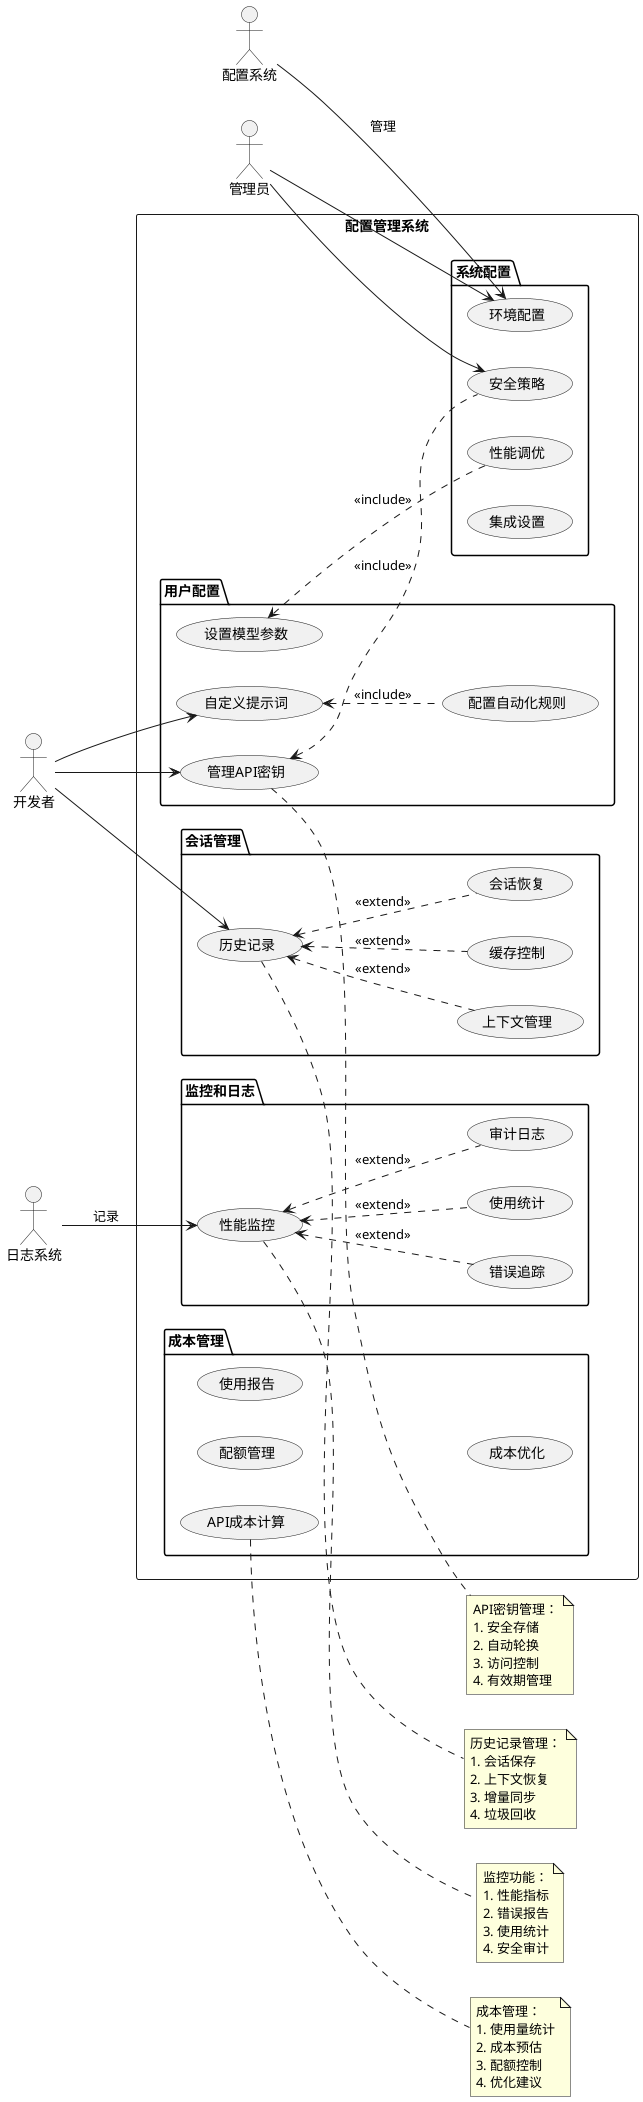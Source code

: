 @startuml

' Configuration and Management Use Case Diagram
' Requirements mapping:
' - src/shared/**/*.ts
' - src/utils/**/*.ts

left to right direction

' Actors
actor "开发者" as Developer
actor "管理员" as Admin
actor "配置系统" as Config
actor "日志系统" as Logger

rectangle "配置管理系统" {
    package "用户配置" {
        usecase "管理API密钥" as ManageKeys
        usecase "设置模型参数" as SetModel
        usecase "自定义提示词" as CustomPrompt
        usecase "配置自动化规则" as AutoRules
    }

    package "系统配置" {
        usecase "环境配置" as EnvConfig
        usecase "性能调优" as Performance
        usecase "安全策略" as Security
        usecase "集成设置" as Integration
    }

    package "会话管理" {
        usecase "历史记录" as History
        usecase "上下文管理" as Context
        usecase "缓存控制" as Cache
        usecase "会话恢复" as Restore
    }

    package "监控和日志" {
        usecase "性能监控" as Monitor
        usecase "错误追踪" as ErrorTrack
        usecase "使用统计" as Usage
        usecase "审计日志" as Audit
    }

    package "成本管理" {
        usecase "API成本计算" as CostCalc
        usecase "配额管理" as Quota
        usecase "使用报告" as Report
        usecase "成本优化" as Optimize
    }
}

' Core relationships
Developer --> ManageKeys
Developer --> CustomPrompt
Developer --> History
Admin --> EnvConfig
Admin --> Security

' Include relationships
ManageKeys <.. Security : <<include>>
SetModel <.. Performance : <<include>>
CustomPrompt <.. AutoRules : <<include>>

' Extend relationships
History <.. Context : <<extend>>
History <.. Cache : <<extend>>
History <.. Restore : <<extend>>

Monitor <.. ErrorTrack : <<extend>>
Monitor <.. Usage : <<extend>>
Monitor <.. Audit : <<extend>>

' System interactions
Config --> EnvConfig : 管理
Logger --> Monitor : 记录

' Detailed notes
note right of ManageKeys
  API密钥管理：
  1. 安全存储
  2. 自动轮换
  3. 访问控制
  4. 有效期管理
end note

note right of History
  历史记录管理：
  1. 会话保存
  2. 上下文恢复
  3. 增量同步
  4. 垃圾回收
end note

note right of Monitor
  监控功能：
  1. 性能指标
  2. 错误报告
  3. 使用统计
  4. 安全审计
end note

note right of CostCalc
  成本管理：
  1. 使用量统计
  2. 成本预估
  3. 配额控制
  4. 优化建议
end note

@enduml 